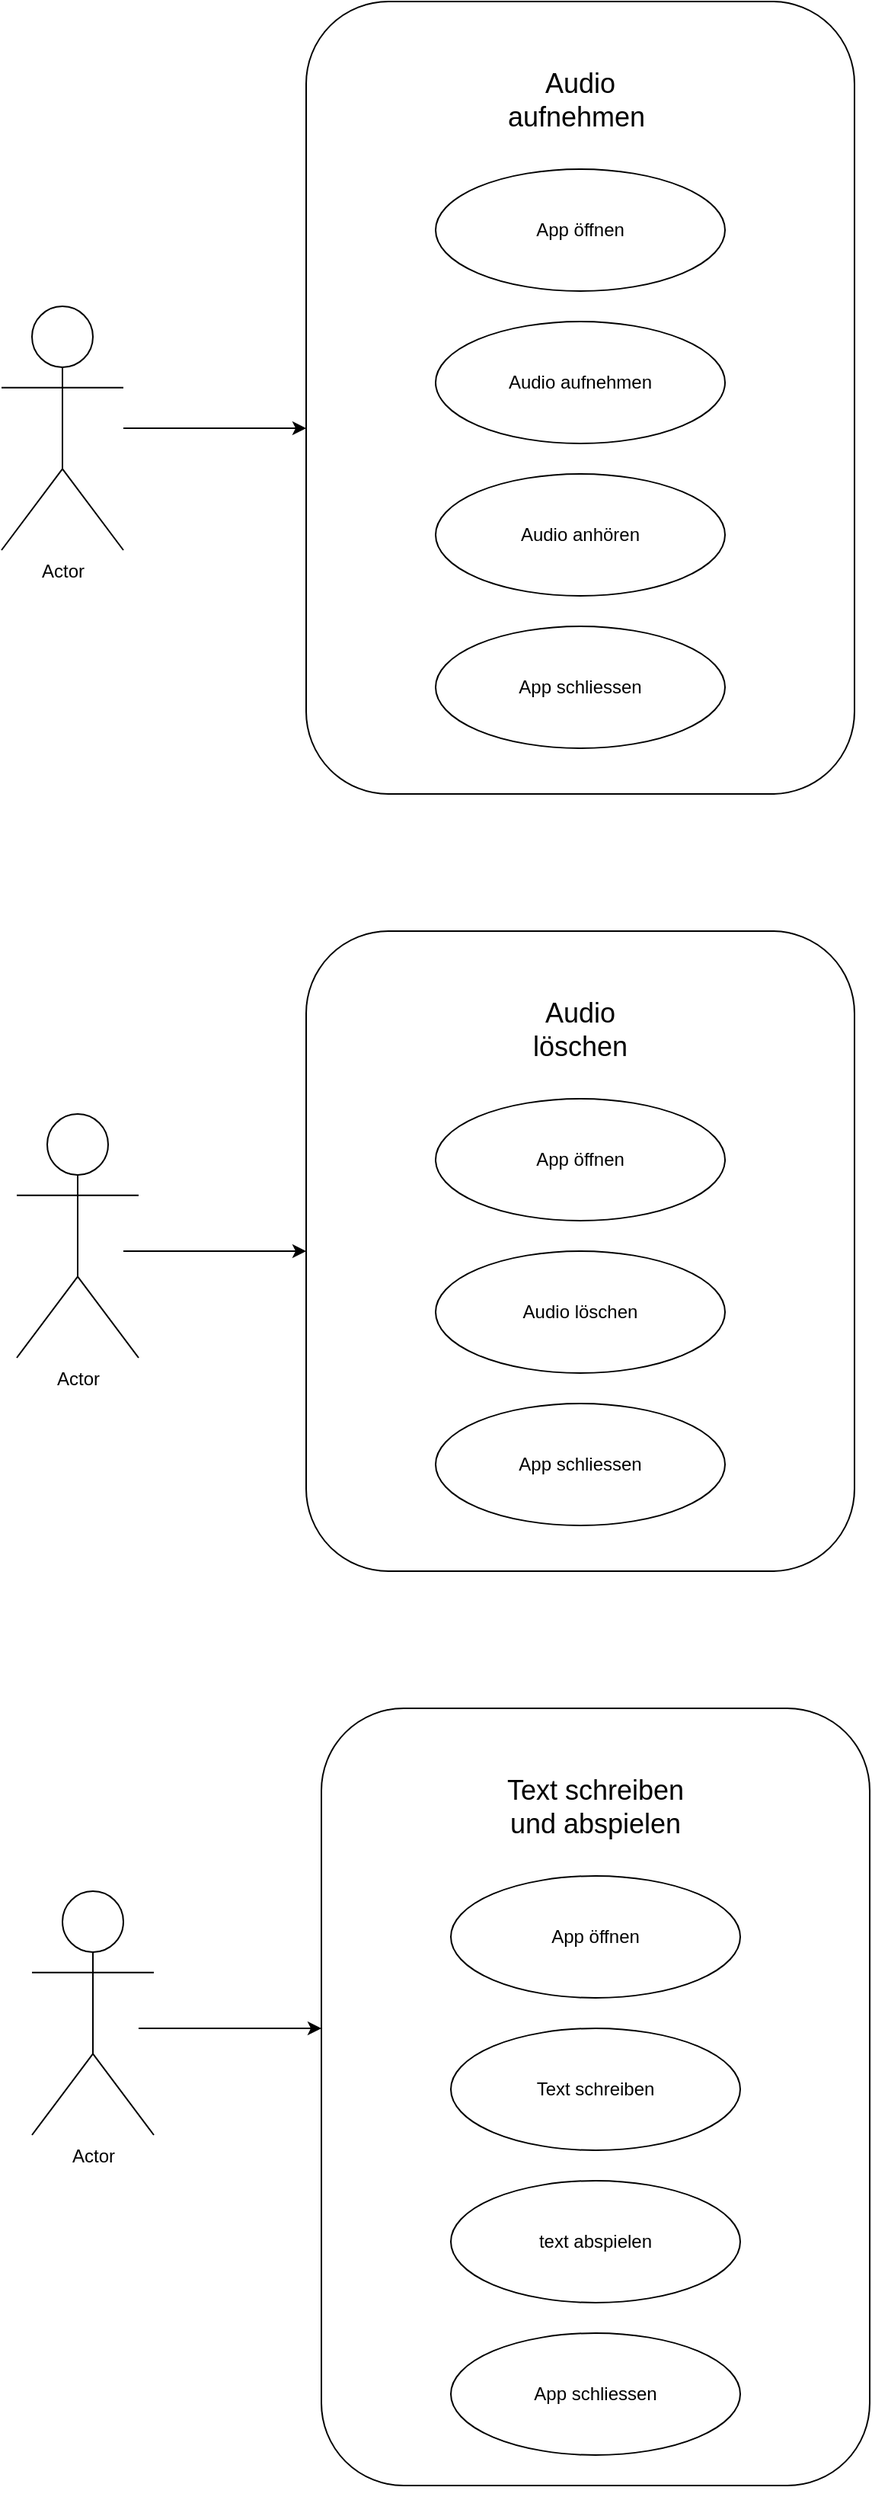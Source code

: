 <mxfile version="24.5.3" type="device">
  <diagram name="Seite-1" id="OD6DAoiXefsHmV4v8f_E">
    <mxGraphModel dx="3686" dy="1774" grid="1" gridSize="10" guides="1" tooltips="1" connect="1" arrows="1" fold="1" page="1" pageScale="1" pageWidth="827" pageHeight="1169" math="0" shadow="0">
      <root>
        <mxCell id="0" />
        <mxCell id="1" parent="0" />
        <mxCell id="P7nlijyX4r1CSQbXP6CN-6" value="" style="rounded=1;whiteSpace=wrap;html=1;" parent="1" vertex="1">
          <mxGeometry x="280" y="80" width="360" height="520" as="geometry" />
        </mxCell>
        <mxCell id="P7nlijyX4r1CSQbXP6CN-7" value="Actor" style="shape=umlActor;verticalLabelPosition=bottom;verticalAlign=top;html=1;outlineConnect=0;" parent="1" vertex="1">
          <mxGeometry x="80" y="280" width="80" height="160" as="geometry" />
        </mxCell>
        <mxCell id="P7nlijyX4r1CSQbXP6CN-8" value="" style="endArrow=classic;html=1;rounded=0;" parent="1" edge="1">
          <mxGeometry width="50" height="50" relative="1" as="geometry">
            <mxPoint x="160" y="360" as="sourcePoint" />
            <mxPoint x="280" y="360" as="targetPoint" />
          </mxGeometry>
        </mxCell>
        <mxCell id="P7nlijyX4r1CSQbXP6CN-9" value="App öffnen" style="ellipse;whiteSpace=wrap;html=1;" parent="1" vertex="1">
          <mxGeometry x="365" y="190" width="190" height="80" as="geometry" />
        </mxCell>
        <mxCell id="P7nlijyX4r1CSQbXP6CN-10" value="Audio aufnehmen" style="ellipse;whiteSpace=wrap;html=1;" parent="1" vertex="1">
          <mxGeometry x="365" y="290" width="190" height="80" as="geometry" />
        </mxCell>
        <mxCell id="P7nlijyX4r1CSQbXP6CN-11" value="Audio anhören" style="ellipse;whiteSpace=wrap;html=1;" parent="1" vertex="1">
          <mxGeometry x="365" y="390" width="190" height="80" as="geometry" />
        </mxCell>
        <mxCell id="P7nlijyX4r1CSQbXP6CN-12" value="App schliessen" style="ellipse;whiteSpace=wrap;html=1;" parent="1" vertex="1">
          <mxGeometry x="365" y="490" width="190" height="80" as="geometry" />
        </mxCell>
        <mxCell id="P7nlijyX4r1CSQbXP6CN-14" value="&lt;font style=&quot;font-size: 18px;&quot;&gt;Audio aufnehmen&amp;nbsp;&lt;/font&gt;" style="text;html=1;align=center;verticalAlign=middle;whiteSpace=wrap;rounded=0;" parent="1" vertex="1">
          <mxGeometry x="430" y="130" width="60" height="30" as="geometry" />
        </mxCell>
        <mxCell id="P7nlijyX4r1CSQbXP6CN-15" value="" style="rounded=1;whiteSpace=wrap;html=1;" parent="1" vertex="1">
          <mxGeometry x="280" y="690" width="360" height="420" as="geometry" />
        </mxCell>
        <mxCell id="P7nlijyX4r1CSQbXP6CN-16" value="Actor" style="shape=umlActor;verticalLabelPosition=bottom;verticalAlign=top;html=1;outlineConnect=0;" parent="1" vertex="1">
          <mxGeometry x="90" y="810" width="80" height="160" as="geometry" />
        </mxCell>
        <mxCell id="P7nlijyX4r1CSQbXP6CN-17" value="" style="endArrow=classic;html=1;rounded=0;" parent="1" edge="1">
          <mxGeometry width="50" height="50" relative="1" as="geometry">
            <mxPoint x="160" y="900" as="sourcePoint" />
            <mxPoint x="280" y="900" as="targetPoint" />
          </mxGeometry>
        </mxCell>
        <mxCell id="P7nlijyX4r1CSQbXP6CN-18" value="App öffnen" style="ellipse;whiteSpace=wrap;html=1;" parent="1" vertex="1">
          <mxGeometry x="365" y="800" width="190" height="80" as="geometry" />
        </mxCell>
        <mxCell id="P7nlijyX4r1CSQbXP6CN-19" value="Audio löschen" style="ellipse;whiteSpace=wrap;html=1;" parent="1" vertex="1">
          <mxGeometry x="365" y="900" width="190" height="80" as="geometry" />
        </mxCell>
        <mxCell id="P7nlijyX4r1CSQbXP6CN-20" value="App schliessen" style="ellipse;whiteSpace=wrap;html=1;" parent="1" vertex="1">
          <mxGeometry x="365" y="1000" width="190" height="80" as="geometry" />
        </mxCell>
        <mxCell id="P7nlijyX4r1CSQbXP6CN-22" value="&lt;font style=&quot;font-size: 18px;&quot;&gt;Audio löschen&lt;/font&gt;" style="text;html=1;align=center;verticalAlign=middle;whiteSpace=wrap;rounded=0;" parent="1" vertex="1">
          <mxGeometry x="430" y="740" width="60" height="30" as="geometry" />
        </mxCell>
        <mxCell id="P7nlijyX4r1CSQbXP6CN-23" style="edgeStyle=orthogonalEdgeStyle;rounded=0;orthogonalLoop=1;jettySize=auto;html=1;exitX=0.5;exitY=1;exitDx=0;exitDy=0;" parent="1" source="P7nlijyX4r1CSQbXP6CN-15" target="P7nlijyX4r1CSQbXP6CN-15" edge="1">
          <mxGeometry relative="1" as="geometry" />
        </mxCell>
        <mxCell id="P7nlijyX4r1CSQbXP6CN-32" value="" style="rounded=1;whiteSpace=wrap;html=1;" parent="1" vertex="1">
          <mxGeometry x="290" y="1200" width="360" height="510" as="geometry" />
        </mxCell>
        <mxCell id="P7nlijyX4r1CSQbXP6CN-33" value="Actor" style="shape=umlActor;verticalLabelPosition=bottom;verticalAlign=top;html=1;outlineConnect=0;" parent="1" vertex="1">
          <mxGeometry x="100" y="1320" width="80" height="160" as="geometry" />
        </mxCell>
        <mxCell id="P7nlijyX4r1CSQbXP6CN-34" value="" style="endArrow=classic;html=1;rounded=0;" parent="1" edge="1">
          <mxGeometry width="50" height="50" relative="1" as="geometry">
            <mxPoint x="170" y="1410" as="sourcePoint" />
            <mxPoint x="290" y="1410" as="targetPoint" />
          </mxGeometry>
        </mxCell>
        <mxCell id="P7nlijyX4r1CSQbXP6CN-35" value="App öffnen" style="ellipse;whiteSpace=wrap;html=1;" parent="1" vertex="1">
          <mxGeometry x="375" y="1310" width="190" height="80" as="geometry" />
        </mxCell>
        <mxCell id="P7nlijyX4r1CSQbXP6CN-36" value="Text schreiben" style="ellipse;whiteSpace=wrap;html=1;" parent="1" vertex="1">
          <mxGeometry x="375" y="1410" width="190" height="80" as="geometry" />
        </mxCell>
        <mxCell id="P7nlijyX4r1CSQbXP6CN-37" value="text abspielen" style="ellipse;whiteSpace=wrap;html=1;" parent="1" vertex="1">
          <mxGeometry x="375" y="1510" width="190" height="80" as="geometry" />
        </mxCell>
        <mxCell id="P7nlijyX4r1CSQbXP6CN-38" value="&lt;span style=&quot;font-size: 18px;&quot;&gt;Text schreiben und abspielen&lt;/span&gt;" style="text;html=1;align=center;verticalAlign=middle;whiteSpace=wrap;rounded=0;" parent="1" vertex="1">
          <mxGeometry x="410" y="1250" width="120" height="30" as="geometry" />
        </mxCell>
        <mxCell id="P7nlijyX4r1CSQbXP6CN-39" style="edgeStyle=orthogonalEdgeStyle;rounded=0;orthogonalLoop=1;jettySize=auto;html=1;exitX=0.5;exitY=1;exitDx=0;exitDy=0;" parent="1" source="P7nlijyX4r1CSQbXP6CN-32" target="P7nlijyX4r1CSQbXP6CN-32" edge="1">
          <mxGeometry relative="1" as="geometry" />
        </mxCell>
        <mxCell id="P7nlijyX4r1CSQbXP6CN-40" value="App schliessen" style="ellipse;whiteSpace=wrap;html=1;" parent="1" vertex="1">
          <mxGeometry x="375" y="1610" width="190" height="80" as="geometry" />
        </mxCell>
      </root>
    </mxGraphModel>
  </diagram>
</mxfile>
